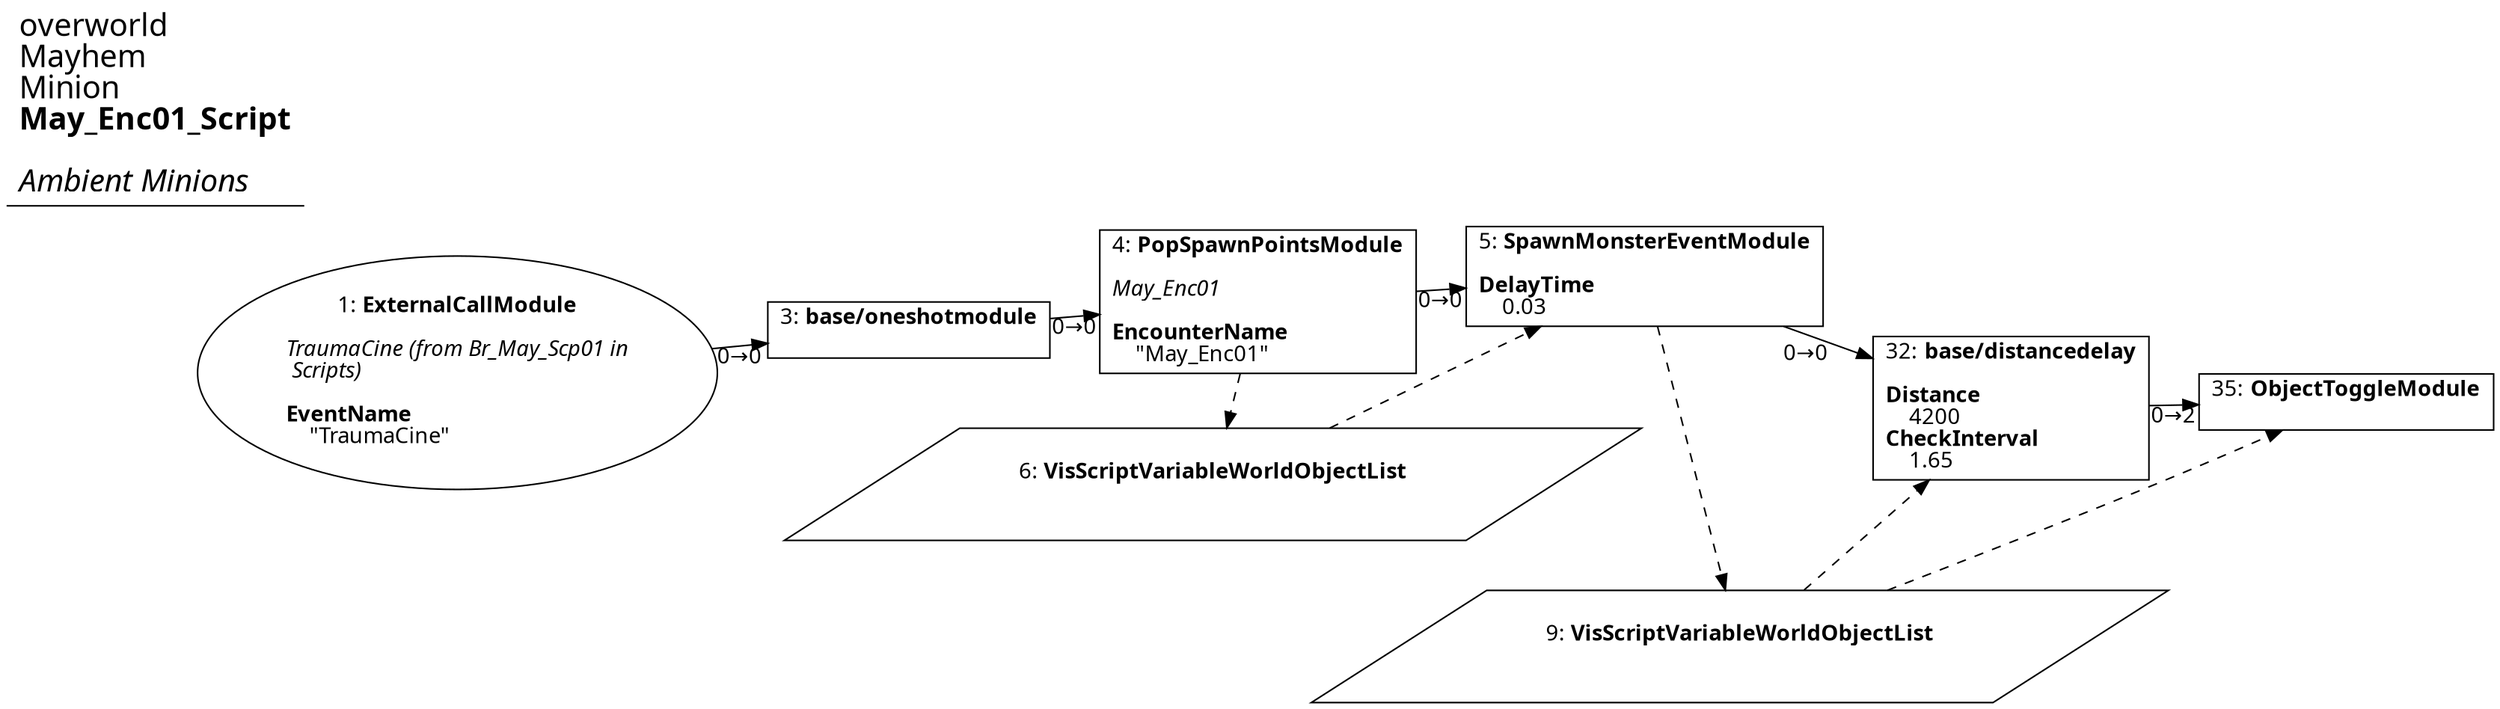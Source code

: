 digraph {
    layout = fdp;
    overlap = prism;
    sep = "+16";
    splines = spline;

    node [ shape = box ];

    graph [ fontname = "Segoe UI" ];
    node [ fontname = "Segoe UI" ];
    edge [ fontname = "Segoe UI" ];

    1 [ label = <1: <b>ExternalCallModule</b><br/><br/><i>TraumaCine (from Br_May_Scp01 in<br align="left"/> Scripts)<br align="left"/></i><br align="left"/><b>EventName</b><br align="left"/>    &quot;TraumaCine&quot;<br align="left"/>> ];
    1 [ shape = oval ]
    1 [ pos = "0.18100001,-0.19500001!" ];
    1 -> 3 [ label = "0→0" ];

    3 [ label = <3: <b>base/oneshotmodule</b><br/><br/>> ];
    3 [ pos = "0.418,-0.19500001!" ];
    3 -> 4 [ label = "0→0" ];

    4 [ label = <4: <b>PopSpawnPointsModule</b><br/><br/><i>May_Enc01<br align="left"/></i><br align="left"/><b>EncounterName</b><br align="left"/>    &quot;May_Enc01&quot;<br align="left"/>> ];
    4 [ pos = "0.583,-0.19500001!" ];
    4 -> 5 [ label = "0→0" ];
    4 -> 6 [ style = dashed ];

    5 [ label = <5: <b>SpawnMonsterEventModule</b><br/><br/><b>DelayTime</b><br align="left"/>    0.03<br align="left"/>> ];
    5 [ pos = "0.84000003,-0.19500001!" ];
    5 -> 32 [ label = "0→0" ];
    6 -> 5 [ style = dashed ];
    5 -> 9 [ style = dashed ];

    6 [ label = <6: <b>VisScriptVariableWorldObjectList</b><br/><br/>> ];
    6 [ shape = parallelogram ]
    6 [ pos = "0.58500004,-0.32500002!" ];

    9 [ label = <9: <b>VisScriptVariableWorldObjectList</b><br/><br/>> ];
    9 [ shape = parallelogram ]
    9 [ pos = "0.86600006,-0.41700003!" ];

    32 [ label = <32: <b>base/distancedelay</b><br/><br/><b>Distance</b><br align="left"/>    4200<br align="left"/><b>CheckInterval</b><br align="left"/>    1.65<br align="left"/>> ];
    32 [ pos = "1.2240001,-0.29000002!" ];
    32 -> 35 [ label = "0→2" ];
    9 -> 32 [ style = dashed ];

    35 [ label = <35: <b>ObjectToggleModule</b><br/><br/>> ];
    35 [ pos = "1.437,-0.289!" ];
    9 -> 35 [ style = dashed ];

    title [ pos = "0.18,-0.194!" ];
    title [ shape = underline ];
    title [ label = <<font point-size="20">overworld<br align="left"/>Mayhem<br align="left"/>Minion<br align="left"/><b>May_Enc01_Script</b><br align="left"/><br/><i>Ambient Minions</i><br align="left"/></font>> ];
}
